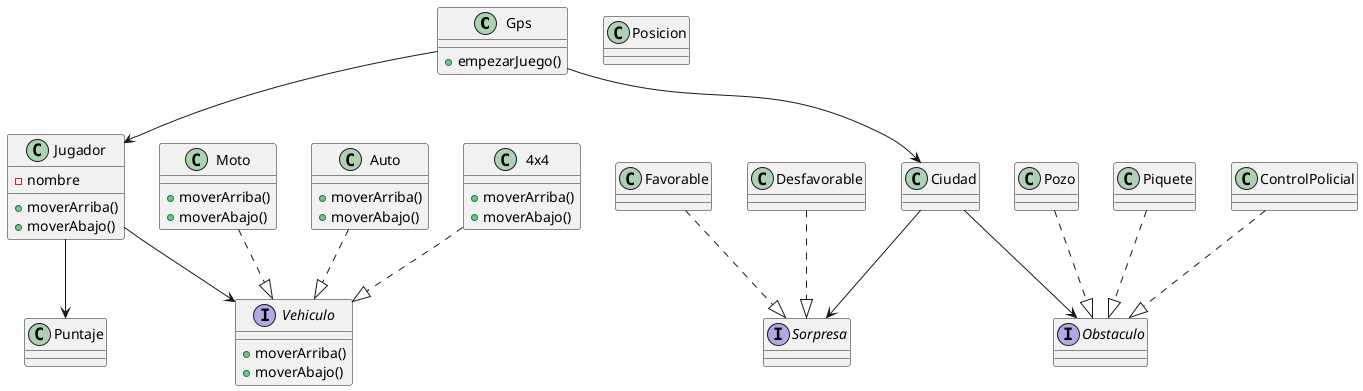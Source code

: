 @startuml
'https://plantuml.com/class-diagram

class Gps{
    + empezarJuego()
}

class Jugador{
    - nombre

    + moverArriba()
    + moverAbajo()
}

interface Vehiculo{
    + moverArriba()
    + moverAbajo()
}

class Moto{
    + moverArriba()
    + moverAbajo()
}
class Auto{
    + moverArriba()
    + moverAbajo()
}

class 4x4{
    + moverArriba()
    + moverAbajo()
}

class Ciudad{

}

interface Sorpresa{
}

class Favorable{}

class Desfavorable{}

interface Obstaculo{
}

class Pozo{}

class Piquete{}

class ControlPolicial{}

class Posicion{

}

class Puntaje{
}
Moto ..|> Vehiculo
Auto ..|> Vehiculo
4x4 ..|> Vehiculo
Gps --> Jugador
Gps --> Ciudad
Ciudad --> Obstaculo
Pozo ..|> Obstaculo
Piquete ..|> Obstaculo
ControlPolicial ..|> Obstaculo
Ciudad --> Sorpresa
Favorable ..|> Sorpresa
Desfavorable ..|> Sorpresa
Jugador --> Vehiculo
Jugador --> Puntaje



@enduml